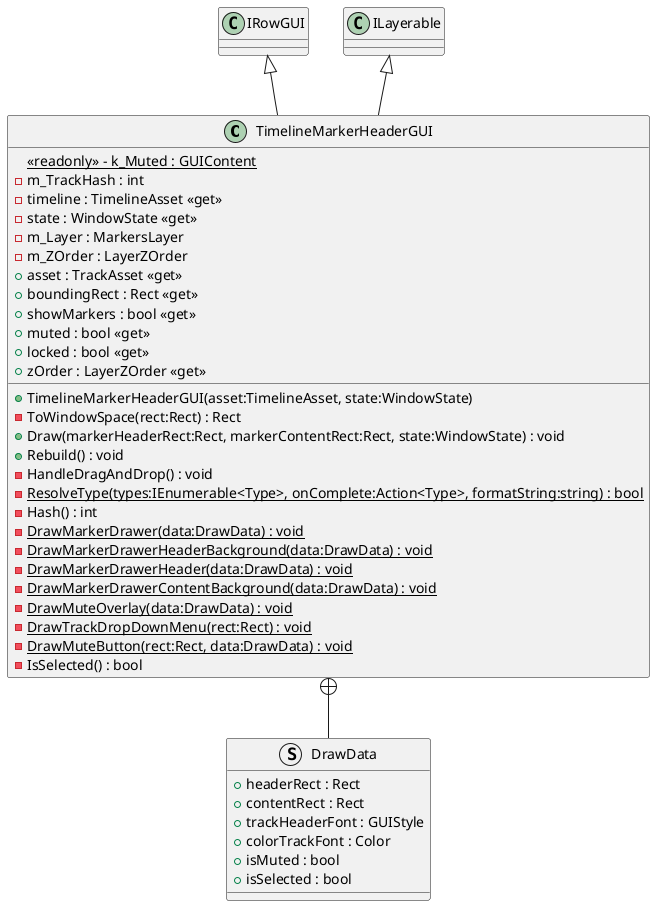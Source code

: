 @startuml
class TimelineMarkerHeaderGUI {
    {static} <<readonly>> - k_Muted : GUIContent
    - m_TrackHash : int
    - timeline : TimelineAsset <<get>>
    - state : WindowState <<get>>
    - m_Layer : MarkersLayer
    - m_ZOrder : LayerZOrder
    + TimelineMarkerHeaderGUI(asset:TimelineAsset, state:WindowState)
    + asset : TrackAsset <<get>>
    + boundingRect : Rect <<get>>
    + showMarkers : bool <<get>>
    + muted : bool <<get>>
    + locked : bool <<get>>
    + zOrder : LayerZOrder <<get>>
    - ToWindowSpace(rect:Rect) : Rect
    + Draw(markerHeaderRect:Rect, markerContentRect:Rect, state:WindowState) : void
    + Rebuild() : void
    - HandleDragAndDrop() : void
    {static} - ResolveType(types:IEnumerable<Type>, onComplete:Action<Type>, formatString:string) : bool
    - Hash() : int
    {static} - DrawMarkerDrawer(data:DrawData) : void
    {static} - DrawMarkerDrawerHeaderBackground(data:DrawData) : void
    {static} - DrawMarkerDrawerHeader(data:DrawData) : void
    {static} - DrawMarkerDrawerContentBackground(data:DrawData) : void
    {static} - DrawMuteOverlay(data:DrawData) : void
    {static} - DrawTrackDropDownMenu(rect:Rect) : void
    {static} - DrawMuteButton(rect:Rect, data:DrawData) : void
    - IsSelected() : bool
}
struct DrawData {
    + headerRect : Rect
    + contentRect : Rect
    + trackHeaderFont : GUIStyle
    + colorTrackFont : Color
    + isMuted : bool
    + isSelected : bool
}
IRowGUI <|-- TimelineMarkerHeaderGUI
ILayerable <|-- TimelineMarkerHeaderGUI
TimelineMarkerHeaderGUI +-- DrawData
@enduml
